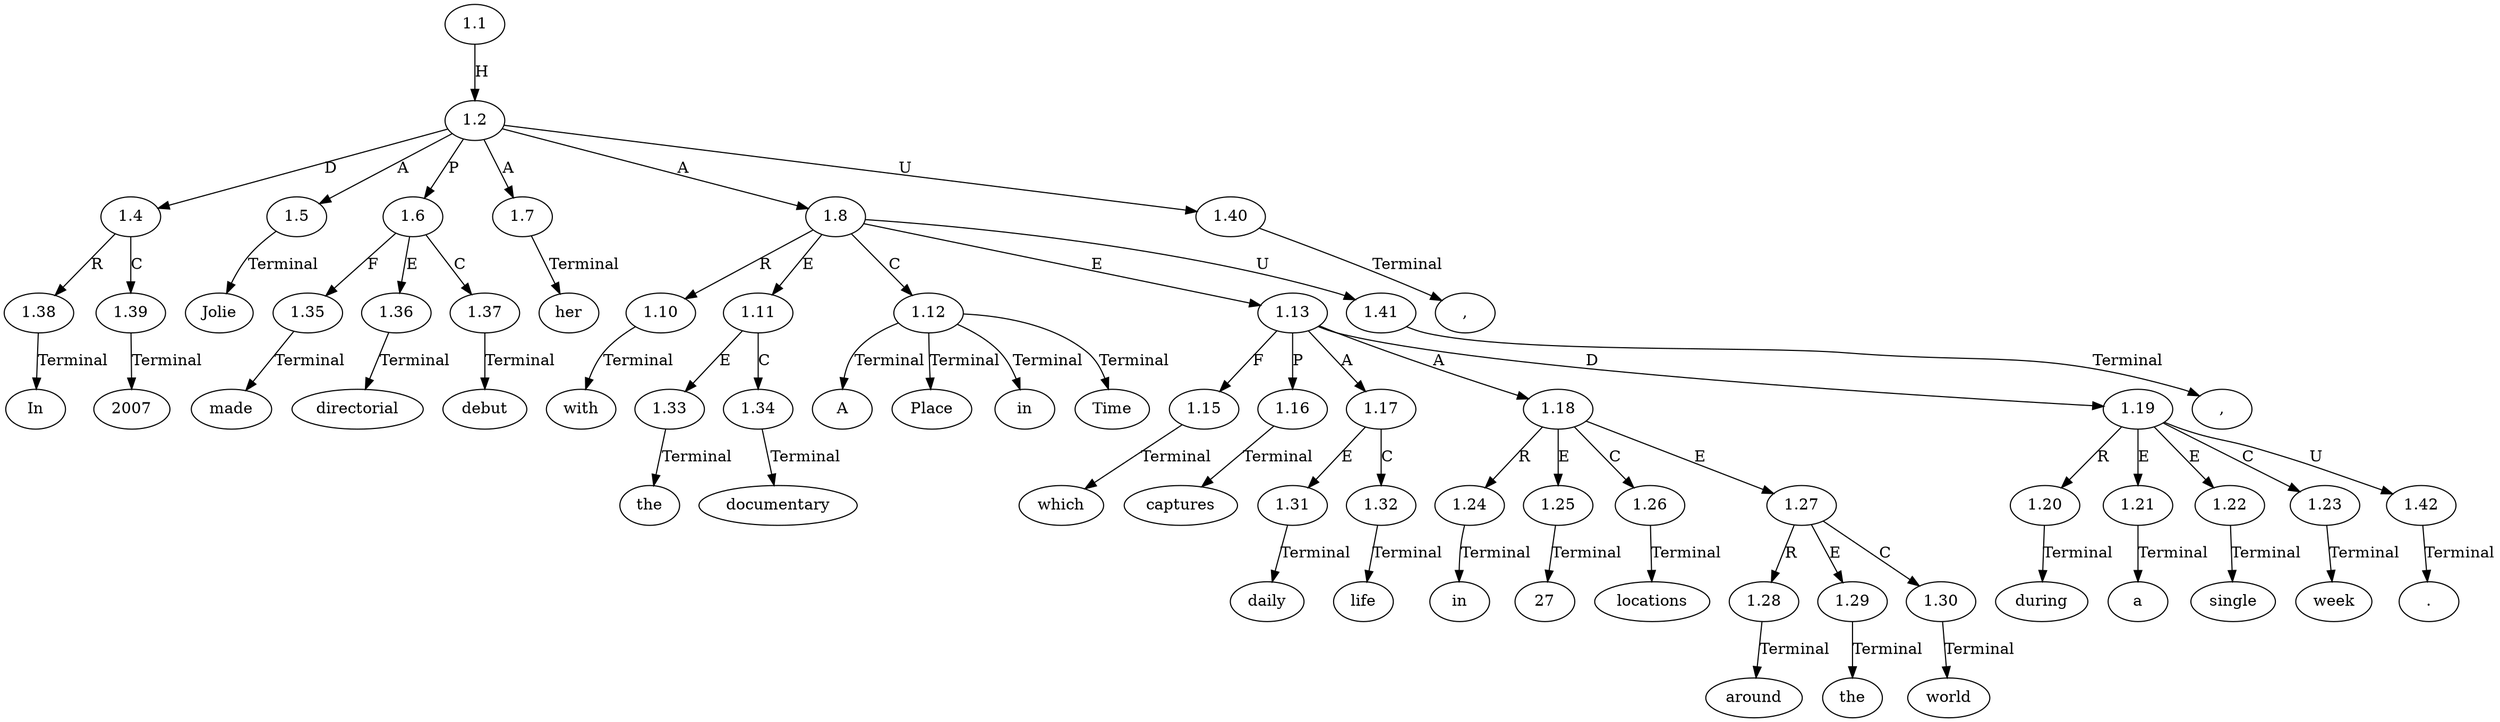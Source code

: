 // Graph
digraph {
	0.1 [label=In ordering=out]
	0.10 [label=the ordering=out]
	0.11 [label=documentary ordering=out]
	0.12 [label=A ordering=out]
	0.13 [label=Place ordering=out]
	0.14 [label=in ordering=out]
	0.15 [label=Time ordering=out]
	0.16 [label="," ordering=out]
	0.17 [label=which ordering=out]
	0.18 [label=captures ordering=out]
	0.19 [label=daily ordering=out]
	0.2 [label=2007 ordering=out]
	0.20 [label=life ordering=out]
	0.21 [label=in ordering=out]
	0.22 [label=27 ordering=out]
	0.23 [label=locations ordering=out]
	0.24 [label=around ordering=out]
	0.25 [label=the ordering=out]
	0.26 [label=world ordering=out]
	0.27 [label=during ordering=out]
	0.28 [label=a ordering=out]
	0.29 [label=single ordering=out]
	0.3 [label="," ordering=out]
	0.30 [label=week ordering=out]
	0.31 [label="." ordering=out]
	0.4 [label=Jolie ordering=out]
	0.5 [label=made ordering=out]
	0.6 [label=her ordering=out]
	0.7 [label=directorial ordering=out]
	0.8 [label=debut ordering=out]
	0.9 [label=with ordering=out]
	1.1 [label=1.1 ordering=out]
	1.2 [label=1.2 ordering=out]
	1.4 [label=1.4 ordering=out]
	1.5 [label=1.5 ordering=out]
	1.6 [label=1.6 ordering=out]
	1.7 [label=1.7 ordering=out]
	1.8 [label=1.8 ordering=out]
	1.10 [label=1.10 ordering=out]
	1.11 [label=1.11 ordering=out]
	1.12 [label=1.12 ordering=out]
	1.13 [label=1.13 ordering=out]
	1.15 [label=1.15 ordering=out]
	1.16 [label=1.16 ordering=out]
	1.17 [label=1.17 ordering=out]
	1.18 [label=1.18 ordering=out]
	1.19 [label=1.19 ordering=out]
	1.20 [label=1.20 ordering=out]
	1.21 [label=1.21 ordering=out]
	1.22 [label=1.22 ordering=out]
	1.23 [label=1.23 ordering=out]
	1.24 [label=1.24 ordering=out]
	1.25 [label=1.25 ordering=out]
	1.26 [label=1.26 ordering=out]
	1.27 [label=1.27 ordering=out]
	1.28 [label=1.28 ordering=out]
	1.29 [label=1.29 ordering=out]
	1.30 [label=1.30 ordering=out]
	1.31 [label=1.31 ordering=out]
	1.32 [label=1.32 ordering=out]
	1.33 [label=1.33 ordering=out]
	1.34 [label=1.34 ordering=out]
	1.35 [label=1.35 ordering=out]
	1.36 [label=1.36 ordering=out]
	1.37 [label=1.37 ordering=out]
	1.38 [label=1.38 ordering=out]
	1.39 [label=1.39 ordering=out]
	1.40 [label=1.40 ordering=out]
	1.41 [label=1.41 ordering=out]
	1.42 [label=1.42 ordering=out]
	1.1 -> 1.2 [label=H ordering=out]
	1.2 -> 1.4 [label=D ordering=out]
	1.2 -> 1.5 [label=A ordering=out]
	1.2 -> 1.6 [label=P ordering=out]
	1.2 -> 1.7 [label=A ordering=out]
	1.2 -> 1.8 [label=A ordering=out]
	1.2 -> 1.40 [label=U ordering=out]
	1.4 -> 1.38 [label=R ordering=out]
	1.4 -> 1.39 [label=C ordering=out]
	1.5 -> 0.4 [label=Terminal ordering=out]
	1.6 -> 1.35 [label=F ordering=out]
	1.6 -> 1.36 [label=E ordering=out]
	1.6 -> 1.37 [label=C ordering=out]
	1.7 -> 0.6 [label=Terminal ordering=out]
	1.8 -> 1.10 [label=R ordering=out]
	1.8 -> 1.11 [label=E ordering=out]
	1.8 -> 1.12 [label=C ordering=out]
	1.8 -> 1.13 [label=E ordering=out]
	1.8 -> 1.41 [label=U ordering=out]
	1.10 -> 0.9 [label=Terminal ordering=out]
	1.11 -> 1.33 [label=E ordering=out]
	1.11 -> 1.34 [label=C ordering=out]
	1.12 -> 0.12 [label=Terminal ordering=out]
	1.12 -> 0.13 [label=Terminal ordering=out]
	1.12 -> 0.14 [label=Terminal ordering=out]
	1.12 -> 0.15 [label=Terminal ordering=out]
	1.13 -> 1.15 [label=F ordering=out]
	1.13 -> 1.16 [label=P ordering=out]
	1.13 -> 1.17 [label=A ordering=out]
	1.13 -> 1.18 [label=A ordering=out]
	1.13 -> 1.19 [label=D ordering=out]
	1.15 -> 0.17 [label=Terminal ordering=out]
	1.16 -> 0.18 [label=Terminal ordering=out]
	1.17 -> 1.31 [label=E ordering=out]
	1.17 -> 1.32 [label=C ordering=out]
	1.18 -> 1.24 [label=R ordering=out]
	1.18 -> 1.25 [label=E ordering=out]
	1.18 -> 1.26 [label=C ordering=out]
	1.18 -> 1.27 [label=E ordering=out]
	1.19 -> 1.20 [label=R ordering=out]
	1.19 -> 1.21 [label=E ordering=out]
	1.19 -> 1.22 [label=E ordering=out]
	1.19 -> 1.23 [label=C ordering=out]
	1.19 -> 1.42 [label=U ordering=out]
	1.20 -> 0.27 [label=Terminal ordering=out]
	1.21 -> 0.28 [label=Terminal ordering=out]
	1.22 -> 0.29 [label=Terminal ordering=out]
	1.23 -> 0.30 [label=Terminal ordering=out]
	1.24 -> 0.21 [label=Terminal ordering=out]
	1.25 -> 0.22 [label=Terminal ordering=out]
	1.26 -> 0.23 [label=Terminal ordering=out]
	1.27 -> 1.28 [label=R ordering=out]
	1.27 -> 1.29 [label=E ordering=out]
	1.27 -> 1.30 [label=C ordering=out]
	1.28 -> 0.24 [label=Terminal ordering=out]
	1.29 -> 0.25 [label=Terminal ordering=out]
	1.30 -> 0.26 [label=Terminal ordering=out]
	1.31 -> 0.19 [label=Terminal ordering=out]
	1.32 -> 0.20 [label=Terminal ordering=out]
	1.33 -> 0.10 [label=Terminal ordering=out]
	1.34 -> 0.11 [label=Terminal ordering=out]
	1.35 -> 0.5 [label=Terminal ordering=out]
	1.36 -> 0.7 [label=Terminal ordering=out]
	1.37 -> 0.8 [label=Terminal ordering=out]
	1.38 -> 0.1 [label=Terminal ordering=out]
	1.39 -> 0.2 [label=Terminal ordering=out]
	1.40 -> 0.3 [label=Terminal ordering=out]
	1.41 -> 0.16 [label=Terminal ordering=out]
	1.42 -> 0.31 [label=Terminal ordering=out]
}
